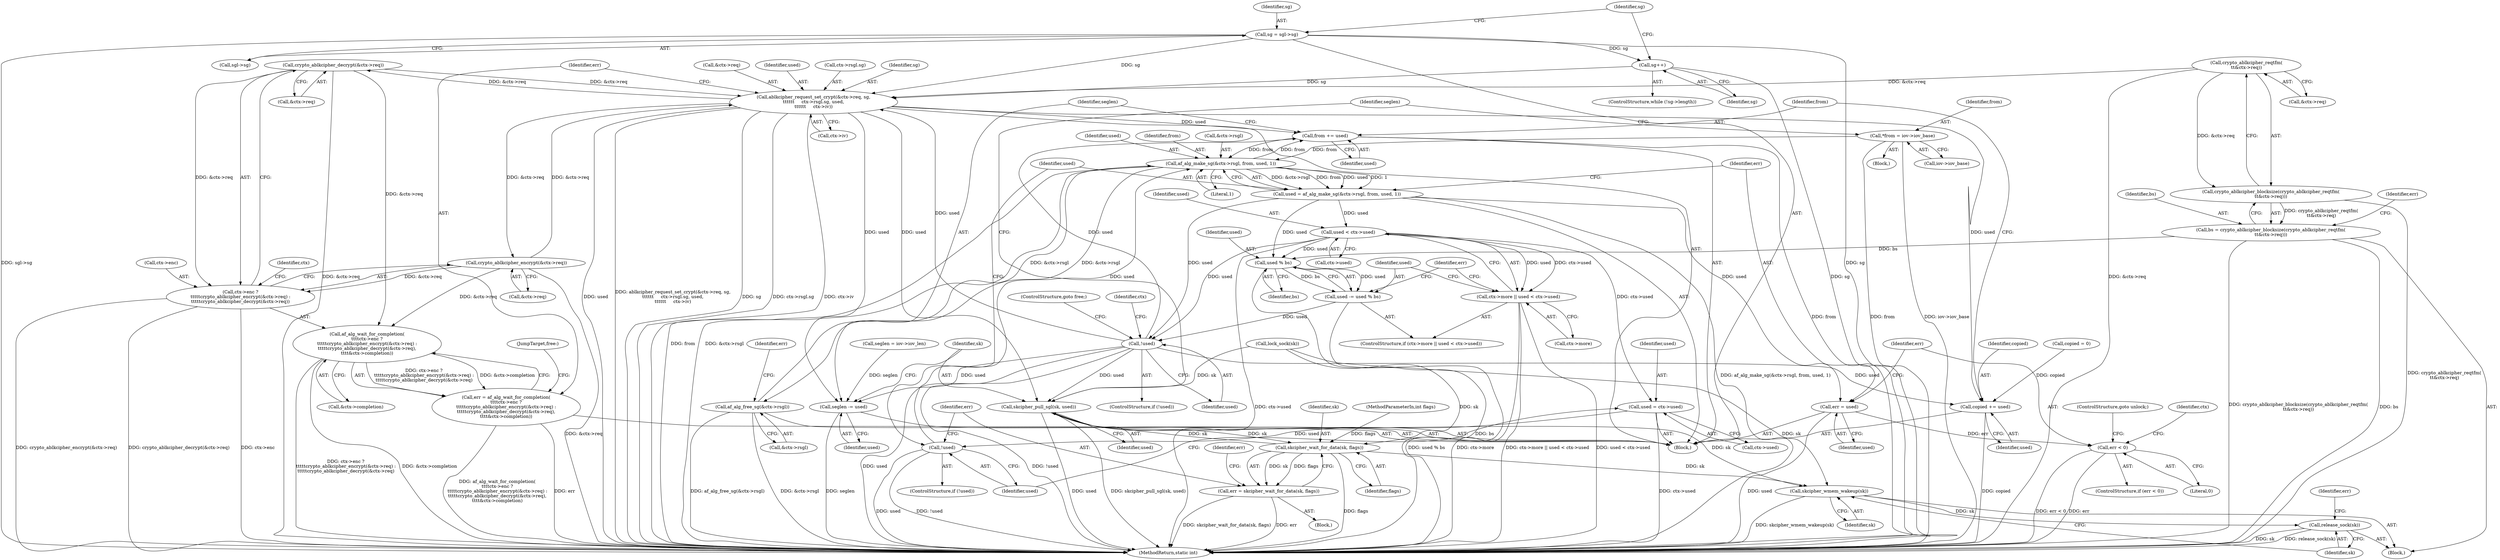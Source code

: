 digraph "0_linux_72a763d805a48ac8c0bf48fdb510e84c12de51fe_0@API" {
"1000287" [label="(Call,crypto_ablkcipher_decrypt(&ctx->req))"];
"1000260" [label="(Call,ablkcipher_request_set_crypt(&ctx->req, sg,\n\t\t\t\t\t\t     ctx->rsgl.sg, used,\n\t\t\t\t\t\t     ctx->iv))"];
"1000128" [label="(Call,crypto_ablkcipher_reqtfm(\n\t\t&ctx->req))"];
"1000287" [label="(Call,crypto_ablkcipher_decrypt(&ctx->req))"];
"1000282" [label="(Call,crypto_ablkcipher_encrypt(&ctx->req))"];
"1000200" [label="(Call,sg++)"];
"1000190" [label="(Call,sg = sgl->sg)"];
"1000257" [label="(Call,!used)"];
"1000247" [label="(Call,used -= used % bs)"];
"1000249" [label="(Call,used % bs)"];
"1000242" [label="(Call,used < ctx->used)"];
"1000219" [label="(Call,used = af_alg_make_sg(&ctx->rsgl, from, used, 1))"];
"1000221" [label="(Call,af_alg_make_sg(&ctx->rsgl, from, used, 1))"];
"1000297" [label="(Call,af_alg_free_sg(&ctx->rsgl))"];
"1000308" [label="(Call,from += used)"];
"1000182" [label="(Call,*from = iov->iov_base)"];
"1000208" [label="(Call,!used)"];
"1000202" [label="(Call,used = ctx->used)"];
"1000125" [label="(Call,bs = crypto_ablkcipher_blocksize(crypto_ablkcipher_reqtfm(\n\t\t&ctx->req)))"];
"1000127" [label="(Call,crypto_ablkcipher_blocksize(crypto_ablkcipher_reqtfm(\n\t\t&ctx->req)))"];
"1000277" [label="(Call,af_alg_wait_for_completion(\n\t\t\t\tctx->enc ?\n\t\t\t\t\tcrypto_ablkcipher_encrypt(&ctx->req) :\n\t\t\t\t\tcrypto_ablkcipher_decrypt(&ctx->req),\n\t\t\t\t&ctx->completion))"];
"1000275" [label="(Call,err = af_alg_wait_for_completion(\n\t\t\t\tctx->enc ?\n\t\t\t\t\tcrypto_ablkcipher_encrypt(&ctx->req) :\n\t\t\t\t\tcrypto_ablkcipher_decrypt(&ctx->req),\n\t\t\t\t&ctx->completion))"];
"1000278" [label="(Call,ctx->enc ?\n\t\t\t\t\tcrypto_ablkcipher_encrypt(&ctx->req) :\n\t\t\t\t\tcrypto_ablkcipher_decrypt(&ctx->req))"];
"1000305" [label="(Call,copied += used)"];
"1000229" [label="(Call,err = used)"];
"1000233" [label="(Call,err < 0)"];
"1000238" [label="(Call,ctx->more || used < ctx->used)"];
"1000311" [label="(Call,seglen -= used)"];
"1000314" [label="(Call,skcipher_pull_sgl(sk, used))"];
"1000213" [label="(Call,skcipher_wait_for_data(sk, flags))"];
"1000211" [label="(Call,err = skcipher_wait_for_data(sk, flags))"];
"1000321" [label="(Call,skcipher_wmem_wakeup(sk))"];
"1000323" [label="(Call,release_sock(sk))"];
"1000325" [label="(Identifier,err)"];
"1000298" [label="(Call,&ctx->rsgl)"];
"1000221" [label="(Call,af_alg_make_sg(&ctx->rsgl, from, used, 1))"];
"1000227" [label="(Identifier,used)"];
"1000239" [label="(Call,ctx->more)"];
"1000303" [label="(Identifier,err)"];
"1000174" [label="(Block,)"];
"1000309" [label="(Identifier,from)"];
"1000272" [label="(Call,ctx->iv)"];
"1000230" [label="(Identifier,err)"];
"1000322" [label="(Identifier,sk)"];
"1000275" [label="(Call,err = af_alg_wait_for_completion(\n\t\t\t\tctx->enc ?\n\t\t\t\t\tcrypto_ablkcipher_encrypt(&ctx->req) :\n\t\t\t\t\tcrypto_ablkcipher_decrypt(&ctx->req),\n\t\t\t\t&ctx->completion))"];
"1000209" [label="(Identifier,used)"];
"1000235" [label="(Literal,0)"];
"1000247" [label="(Call,used -= used % bs)"];
"1000147" [label="(Call,lock_sock(sk))"];
"1000208" [label="(Call,!used)"];
"1000277" [label="(Call,af_alg_wait_for_completion(\n\t\t\t\tctx->enc ?\n\t\t\t\t\tcrypto_ablkcipher_encrypt(&ctx->req) :\n\t\t\t\t\tcrypto_ablkcipher_decrypt(&ctx->req),\n\t\t\t\t&ctx->completion))"];
"1000182" [label="(Call,*from = iov->iov_base)"];
"1000139" [label="(Identifier,err)"];
"1000190" [label="(Call,sg = sgl->sg)"];
"1000129" [label="(Call,&ctx->req)"];
"1000126" [label="(Identifier,bs)"];
"1000294" [label="(Identifier,ctx)"];
"1000321" [label="(Call,skcipher_wmem_wakeup(sk))"];
"1000232" [label="(ControlStructure,if (err < 0))"];
"1000263" [label="(Identifier,ctx)"];
"1000217" [label="(Identifier,err)"];
"1000260" [label="(Call,ablkcipher_request_set_crypt(&ctx->req, sg,\n\t\t\t\t\t\t     ctx->rsgl.sg, used,\n\t\t\t\t\t\t     ctx->iv))"];
"1000125" [label="(Call,bs = crypto_ablkcipher_blocksize(crypto_ablkcipher_reqtfm(\n\t\t&ctx->req)))"];
"1000315" [label="(Identifier,sk)"];
"1000204" [label="(Call,ctx->used)"];
"1000215" [label="(Identifier,flags)"];
"1000127" [label="(Call,crypto_ablkcipher_blocksize(crypto_ablkcipher_reqtfm(\n\t\t&ctx->req)))"];
"1000261" [label="(Call,&ctx->req)"];
"1000296" [label="(JumpTarget,free:)"];
"1000191" [label="(Identifier,sg)"];
"1000307" [label="(Identifier,used)"];
"1000212" [label="(Identifier,err)"];
"1000195" [label="(ControlStructure,while (!sg->length))"];
"1000282" [label="(Call,crypto_ablkcipher_encrypt(&ctx->req))"];
"1000237" [label="(ControlStructure,if (ctx->more || used < ctx->used))"];
"1000203" [label="(Identifier,used)"];
"1000192" [label="(Call,sgl->sg)"];
"1000251" [label="(Identifier,bs)"];
"1000256" [label="(ControlStructure,if (!used))"];
"1000236" [label="(ControlStructure,goto unlock;)"];
"1000242" [label="(Call,used < ctx->used)"];
"1000202" [label="(Call,used = ctx->used)"];
"1000249" [label="(Call,used % bs)"];
"1000210" [label="(Block,)"];
"1000288" [label="(Call,&ctx->req)"];
"1000278" [label="(Call,ctx->enc ?\n\t\t\t\t\tcrypto_ablkcipher_encrypt(&ctx->req) :\n\t\t\t\t\tcrypto_ablkcipher_decrypt(&ctx->req))"];
"1000258" [label="(Identifier,used)"];
"1000201" [label="(Identifier,sg)"];
"1000214" [label="(Identifier,sk)"];
"1000228" [label="(Literal,1)"];
"1000219" [label="(Call,used = af_alg_make_sg(&ctx->rsgl, from, used, 1))"];
"1000312" [label="(Identifier,seglen)"];
"1000283" [label="(Call,&ctx->req)"];
"1000229" [label="(Call,err = used)"];
"1000316" [label="(Identifier,used)"];
"1000240" [label="(Identifier,ctx)"];
"1000243" [label="(Identifier,used)"];
"1000311" [label="(Call,seglen -= used)"];
"1000314" [label="(Call,skcipher_pull_sgl(sk, used))"];
"1000326" [label="(MethodReturn,static int)"];
"1000248" [label="(Identifier,used)"];
"1000297" [label="(Call,af_alg_free_sg(&ctx->rsgl))"];
"1000189" [label="(Block,)"];
"1000305" [label="(Call,copied += used)"];
"1000198" [label="(Identifier,sg)"];
"1000231" [label="(Identifier,used)"];
"1000259" [label="(ControlStructure,goto free;)"];
"1000238" [label="(Call,ctx->more || used < ctx->used)"];
"1000183" [label="(Identifier,from)"];
"1000257" [label="(Call,!used)"];
"1000323" [label="(Call,release_sock(sk))"];
"1000128" [label="(Call,crypto_ablkcipher_reqtfm(\n\t\t&ctx->req))"];
"1000233" [label="(Call,err < 0)"];
"1000106" [label="(Block,)"];
"1000211" [label="(Call,err = skcipher_wait_for_data(sk, flags))"];
"1000271" [label="(Identifier,used)"];
"1000266" [label="(Call,ctx->rsgl.sg)"];
"1000292" [label="(Call,&ctx->completion)"];
"1000184" [label="(Call,iov->iov_base)"];
"1000213" [label="(Call,skcipher_wait_for_data(sk, flags))"];
"1000279" [label="(Call,ctx->enc)"];
"1000226" [label="(Identifier,from)"];
"1000306" [label="(Identifier,copied)"];
"1000144" [label="(Call,copied = 0)"];
"1000188" [label="(Identifier,seglen)"];
"1000234" [label="(Identifier,err)"];
"1000276" [label="(Identifier,err)"];
"1000200" [label="(Call,sg++)"];
"1000287" [label="(Call,crypto_ablkcipher_decrypt(&ctx->req))"];
"1000220" [label="(Identifier,used)"];
"1000313" [label="(Identifier,used)"];
"1000310" [label="(Identifier,used)"];
"1000207" [label="(ControlStructure,if (!used))"];
"1000176" [label="(Call,seglen = iov->iov_len)"];
"1000244" [label="(Call,ctx->used)"];
"1000253" [label="(Identifier,err)"];
"1000222" [label="(Call,&ctx->rsgl)"];
"1000250" [label="(Identifier,used)"];
"1000105" [label="(MethodParameterIn,int flags)"];
"1000265" [label="(Identifier,sg)"];
"1000324" [label="(Identifier,sk)"];
"1000308" [label="(Call,from += used)"];
"1000287" -> "1000278"  [label="AST: "];
"1000287" -> "1000288"  [label="CFG: "];
"1000288" -> "1000287"  [label="AST: "];
"1000278" -> "1000287"  [label="CFG: "];
"1000287" -> "1000326"  [label="DDG: &ctx->req"];
"1000287" -> "1000260"  [label="DDG: &ctx->req"];
"1000287" -> "1000277"  [label="DDG: &ctx->req"];
"1000287" -> "1000278"  [label="DDG: &ctx->req"];
"1000260" -> "1000287"  [label="DDG: &ctx->req"];
"1000260" -> "1000189"  [label="AST: "];
"1000260" -> "1000272"  [label="CFG: "];
"1000261" -> "1000260"  [label="AST: "];
"1000265" -> "1000260"  [label="AST: "];
"1000266" -> "1000260"  [label="AST: "];
"1000271" -> "1000260"  [label="AST: "];
"1000272" -> "1000260"  [label="AST: "];
"1000276" -> "1000260"  [label="CFG: "];
"1000260" -> "1000326"  [label="DDG: ablkcipher_request_set_crypt(&ctx->req, sg,\n\t\t\t\t\t\t     ctx->rsgl.sg, used,\n\t\t\t\t\t\t     ctx->iv)"];
"1000260" -> "1000326"  [label="DDG: sg"];
"1000260" -> "1000326"  [label="DDG: ctx->rsgl.sg"];
"1000260" -> "1000326"  [label="DDG: ctx->iv"];
"1000260" -> "1000326"  [label="DDG: used"];
"1000128" -> "1000260"  [label="DDG: &ctx->req"];
"1000282" -> "1000260"  [label="DDG: &ctx->req"];
"1000200" -> "1000260"  [label="DDG: sg"];
"1000190" -> "1000260"  [label="DDG: sg"];
"1000257" -> "1000260"  [label="DDG: used"];
"1000260" -> "1000282"  [label="DDG: &ctx->req"];
"1000260" -> "1000305"  [label="DDG: used"];
"1000260" -> "1000308"  [label="DDG: used"];
"1000260" -> "1000311"  [label="DDG: used"];
"1000260" -> "1000314"  [label="DDG: used"];
"1000128" -> "1000127"  [label="AST: "];
"1000128" -> "1000129"  [label="CFG: "];
"1000129" -> "1000128"  [label="AST: "];
"1000127" -> "1000128"  [label="CFG: "];
"1000128" -> "1000326"  [label="DDG: &ctx->req"];
"1000128" -> "1000127"  [label="DDG: &ctx->req"];
"1000282" -> "1000278"  [label="AST: "];
"1000282" -> "1000283"  [label="CFG: "];
"1000283" -> "1000282"  [label="AST: "];
"1000278" -> "1000282"  [label="CFG: "];
"1000282" -> "1000326"  [label="DDG: &ctx->req"];
"1000282" -> "1000277"  [label="DDG: &ctx->req"];
"1000282" -> "1000278"  [label="DDG: &ctx->req"];
"1000200" -> "1000195"  [label="AST: "];
"1000200" -> "1000201"  [label="CFG: "];
"1000201" -> "1000200"  [label="AST: "];
"1000198" -> "1000200"  [label="CFG: "];
"1000200" -> "1000326"  [label="DDG: sg"];
"1000190" -> "1000200"  [label="DDG: sg"];
"1000190" -> "1000189"  [label="AST: "];
"1000190" -> "1000192"  [label="CFG: "];
"1000191" -> "1000190"  [label="AST: "];
"1000192" -> "1000190"  [label="AST: "];
"1000198" -> "1000190"  [label="CFG: "];
"1000190" -> "1000326"  [label="DDG: sg"];
"1000190" -> "1000326"  [label="DDG: sgl->sg"];
"1000257" -> "1000256"  [label="AST: "];
"1000257" -> "1000258"  [label="CFG: "];
"1000258" -> "1000257"  [label="AST: "];
"1000259" -> "1000257"  [label="CFG: "];
"1000263" -> "1000257"  [label="CFG: "];
"1000257" -> "1000326"  [label="DDG: used"];
"1000257" -> "1000326"  [label="DDG: !used"];
"1000247" -> "1000257"  [label="DDG: used"];
"1000242" -> "1000257"  [label="DDG: used"];
"1000219" -> "1000257"  [label="DDG: used"];
"1000257" -> "1000305"  [label="DDG: used"];
"1000257" -> "1000308"  [label="DDG: used"];
"1000257" -> "1000311"  [label="DDG: used"];
"1000257" -> "1000314"  [label="DDG: used"];
"1000247" -> "1000237"  [label="AST: "];
"1000247" -> "1000249"  [label="CFG: "];
"1000248" -> "1000247"  [label="AST: "];
"1000249" -> "1000247"  [label="AST: "];
"1000253" -> "1000247"  [label="CFG: "];
"1000247" -> "1000326"  [label="DDG: used % bs"];
"1000249" -> "1000247"  [label="DDG: used"];
"1000249" -> "1000247"  [label="DDG: bs"];
"1000249" -> "1000251"  [label="CFG: "];
"1000250" -> "1000249"  [label="AST: "];
"1000251" -> "1000249"  [label="AST: "];
"1000249" -> "1000326"  [label="DDG: bs"];
"1000242" -> "1000249"  [label="DDG: used"];
"1000219" -> "1000249"  [label="DDG: used"];
"1000125" -> "1000249"  [label="DDG: bs"];
"1000242" -> "1000238"  [label="AST: "];
"1000242" -> "1000244"  [label="CFG: "];
"1000243" -> "1000242"  [label="AST: "];
"1000244" -> "1000242"  [label="AST: "];
"1000238" -> "1000242"  [label="CFG: "];
"1000242" -> "1000326"  [label="DDG: ctx->used"];
"1000242" -> "1000202"  [label="DDG: ctx->used"];
"1000242" -> "1000238"  [label="DDG: used"];
"1000242" -> "1000238"  [label="DDG: ctx->used"];
"1000219" -> "1000242"  [label="DDG: used"];
"1000219" -> "1000189"  [label="AST: "];
"1000219" -> "1000221"  [label="CFG: "];
"1000220" -> "1000219"  [label="AST: "];
"1000221" -> "1000219"  [label="AST: "];
"1000230" -> "1000219"  [label="CFG: "];
"1000219" -> "1000326"  [label="DDG: af_alg_make_sg(&ctx->rsgl, from, used, 1)"];
"1000221" -> "1000219"  [label="DDG: &ctx->rsgl"];
"1000221" -> "1000219"  [label="DDG: from"];
"1000221" -> "1000219"  [label="DDG: used"];
"1000221" -> "1000219"  [label="DDG: 1"];
"1000219" -> "1000229"  [label="DDG: used"];
"1000221" -> "1000228"  [label="CFG: "];
"1000222" -> "1000221"  [label="AST: "];
"1000226" -> "1000221"  [label="AST: "];
"1000227" -> "1000221"  [label="AST: "];
"1000228" -> "1000221"  [label="AST: "];
"1000221" -> "1000326"  [label="DDG: from"];
"1000221" -> "1000326"  [label="DDG: &ctx->rsgl"];
"1000297" -> "1000221"  [label="DDG: &ctx->rsgl"];
"1000308" -> "1000221"  [label="DDG: from"];
"1000182" -> "1000221"  [label="DDG: from"];
"1000208" -> "1000221"  [label="DDG: used"];
"1000221" -> "1000297"  [label="DDG: &ctx->rsgl"];
"1000221" -> "1000308"  [label="DDG: from"];
"1000297" -> "1000189"  [label="AST: "];
"1000297" -> "1000298"  [label="CFG: "];
"1000298" -> "1000297"  [label="AST: "];
"1000303" -> "1000297"  [label="CFG: "];
"1000297" -> "1000326"  [label="DDG: &ctx->rsgl"];
"1000297" -> "1000326"  [label="DDG: af_alg_free_sg(&ctx->rsgl)"];
"1000308" -> "1000189"  [label="AST: "];
"1000308" -> "1000310"  [label="CFG: "];
"1000309" -> "1000308"  [label="AST: "];
"1000310" -> "1000308"  [label="AST: "];
"1000312" -> "1000308"  [label="CFG: "];
"1000308" -> "1000326"  [label="DDG: from"];
"1000182" -> "1000174"  [label="AST: "];
"1000182" -> "1000184"  [label="CFG: "];
"1000183" -> "1000182"  [label="AST: "];
"1000184" -> "1000182"  [label="AST: "];
"1000188" -> "1000182"  [label="CFG: "];
"1000182" -> "1000326"  [label="DDG: iov->iov_base"];
"1000182" -> "1000326"  [label="DDG: from"];
"1000208" -> "1000207"  [label="AST: "];
"1000208" -> "1000209"  [label="CFG: "];
"1000209" -> "1000208"  [label="AST: "];
"1000212" -> "1000208"  [label="CFG: "];
"1000220" -> "1000208"  [label="CFG: "];
"1000208" -> "1000326"  [label="DDG: used"];
"1000208" -> "1000326"  [label="DDG: !used"];
"1000202" -> "1000208"  [label="DDG: used"];
"1000202" -> "1000189"  [label="AST: "];
"1000202" -> "1000204"  [label="CFG: "];
"1000203" -> "1000202"  [label="AST: "];
"1000204" -> "1000202"  [label="AST: "];
"1000209" -> "1000202"  [label="CFG: "];
"1000202" -> "1000326"  [label="DDG: ctx->used"];
"1000125" -> "1000106"  [label="AST: "];
"1000125" -> "1000127"  [label="CFG: "];
"1000126" -> "1000125"  [label="AST: "];
"1000127" -> "1000125"  [label="AST: "];
"1000139" -> "1000125"  [label="CFG: "];
"1000125" -> "1000326"  [label="DDG: bs"];
"1000125" -> "1000326"  [label="DDG: crypto_ablkcipher_blocksize(crypto_ablkcipher_reqtfm(\n\t\t&ctx->req))"];
"1000127" -> "1000125"  [label="DDG: crypto_ablkcipher_reqtfm(\n\t\t&ctx->req)"];
"1000127" -> "1000326"  [label="DDG: crypto_ablkcipher_reqtfm(\n\t\t&ctx->req)"];
"1000277" -> "1000275"  [label="AST: "];
"1000277" -> "1000292"  [label="CFG: "];
"1000278" -> "1000277"  [label="AST: "];
"1000292" -> "1000277"  [label="AST: "];
"1000275" -> "1000277"  [label="CFG: "];
"1000277" -> "1000326"  [label="DDG: &ctx->completion"];
"1000277" -> "1000326"  [label="DDG: ctx->enc ?\n\t\t\t\t\tcrypto_ablkcipher_encrypt(&ctx->req) :\n\t\t\t\t\tcrypto_ablkcipher_decrypt(&ctx->req)"];
"1000277" -> "1000275"  [label="DDG: ctx->enc ?\n\t\t\t\t\tcrypto_ablkcipher_encrypt(&ctx->req) :\n\t\t\t\t\tcrypto_ablkcipher_decrypt(&ctx->req)"];
"1000277" -> "1000275"  [label="DDG: &ctx->completion"];
"1000275" -> "1000189"  [label="AST: "];
"1000276" -> "1000275"  [label="AST: "];
"1000296" -> "1000275"  [label="CFG: "];
"1000275" -> "1000326"  [label="DDG: err"];
"1000275" -> "1000326"  [label="DDG: af_alg_wait_for_completion(\n\t\t\t\tctx->enc ?\n\t\t\t\t\tcrypto_ablkcipher_encrypt(&ctx->req) :\n\t\t\t\t\tcrypto_ablkcipher_decrypt(&ctx->req),\n\t\t\t\t&ctx->completion)"];
"1000279" -> "1000278"  [label="AST: "];
"1000294" -> "1000278"  [label="CFG: "];
"1000278" -> "1000326"  [label="DDG: crypto_ablkcipher_encrypt(&ctx->req)"];
"1000278" -> "1000326"  [label="DDG: crypto_ablkcipher_decrypt(&ctx->req)"];
"1000278" -> "1000326"  [label="DDG: ctx->enc"];
"1000305" -> "1000189"  [label="AST: "];
"1000305" -> "1000307"  [label="CFG: "];
"1000306" -> "1000305"  [label="AST: "];
"1000307" -> "1000305"  [label="AST: "];
"1000309" -> "1000305"  [label="CFG: "];
"1000305" -> "1000326"  [label="DDG: copied"];
"1000144" -> "1000305"  [label="DDG: copied"];
"1000229" -> "1000189"  [label="AST: "];
"1000229" -> "1000231"  [label="CFG: "];
"1000230" -> "1000229"  [label="AST: "];
"1000231" -> "1000229"  [label="AST: "];
"1000234" -> "1000229"  [label="CFG: "];
"1000229" -> "1000326"  [label="DDG: used"];
"1000229" -> "1000233"  [label="DDG: err"];
"1000233" -> "1000232"  [label="AST: "];
"1000233" -> "1000235"  [label="CFG: "];
"1000234" -> "1000233"  [label="AST: "];
"1000235" -> "1000233"  [label="AST: "];
"1000236" -> "1000233"  [label="CFG: "];
"1000240" -> "1000233"  [label="CFG: "];
"1000233" -> "1000326"  [label="DDG: err < 0"];
"1000233" -> "1000326"  [label="DDG: err"];
"1000238" -> "1000237"  [label="AST: "];
"1000238" -> "1000239"  [label="CFG: "];
"1000239" -> "1000238"  [label="AST: "];
"1000248" -> "1000238"  [label="CFG: "];
"1000253" -> "1000238"  [label="CFG: "];
"1000238" -> "1000326"  [label="DDG: ctx->more"];
"1000238" -> "1000326"  [label="DDG: ctx->more || used < ctx->used"];
"1000238" -> "1000326"  [label="DDG: used < ctx->used"];
"1000311" -> "1000189"  [label="AST: "];
"1000311" -> "1000313"  [label="CFG: "];
"1000312" -> "1000311"  [label="AST: "];
"1000313" -> "1000311"  [label="AST: "];
"1000315" -> "1000311"  [label="CFG: "];
"1000311" -> "1000326"  [label="DDG: seglen"];
"1000176" -> "1000311"  [label="DDG: seglen"];
"1000314" -> "1000189"  [label="AST: "];
"1000314" -> "1000316"  [label="CFG: "];
"1000315" -> "1000314"  [label="AST: "];
"1000316" -> "1000314"  [label="AST: "];
"1000188" -> "1000314"  [label="CFG: "];
"1000314" -> "1000326"  [label="DDG: used"];
"1000314" -> "1000326"  [label="DDG: skcipher_pull_sgl(sk, used)"];
"1000314" -> "1000213"  [label="DDG: sk"];
"1000213" -> "1000314"  [label="DDG: sk"];
"1000147" -> "1000314"  [label="DDG: sk"];
"1000314" -> "1000321"  [label="DDG: sk"];
"1000213" -> "1000211"  [label="AST: "];
"1000213" -> "1000215"  [label="CFG: "];
"1000214" -> "1000213"  [label="AST: "];
"1000215" -> "1000213"  [label="AST: "];
"1000211" -> "1000213"  [label="CFG: "];
"1000213" -> "1000326"  [label="DDG: flags"];
"1000213" -> "1000211"  [label="DDG: sk"];
"1000213" -> "1000211"  [label="DDG: flags"];
"1000147" -> "1000213"  [label="DDG: sk"];
"1000105" -> "1000213"  [label="DDG: flags"];
"1000213" -> "1000321"  [label="DDG: sk"];
"1000211" -> "1000210"  [label="AST: "];
"1000212" -> "1000211"  [label="AST: "];
"1000217" -> "1000211"  [label="CFG: "];
"1000211" -> "1000326"  [label="DDG: err"];
"1000211" -> "1000326"  [label="DDG: skcipher_wait_for_data(sk, flags)"];
"1000321" -> "1000106"  [label="AST: "];
"1000321" -> "1000322"  [label="CFG: "];
"1000322" -> "1000321"  [label="AST: "];
"1000324" -> "1000321"  [label="CFG: "];
"1000321" -> "1000326"  [label="DDG: skcipher_wmem_wakeup(sk)"];
"1000147" -> "1000321"  [label="DDG: sk"];
"1000321" -> "1000323"  [label="DDG: sk"];
"1000323" -> "1000106"  [label="AST: "];
"1000323" -> "1000324"  [label="CFG: "];
"1000324" -> "1000323"  [label="AST: "];
"1000325" -> "1000323"  [label="CFG: "];
"1000323" -> "1000326"  [label="DDG: sk"];
"1000323" -> "1000326"  [label="DDG: release_sock(sk)"];
}
